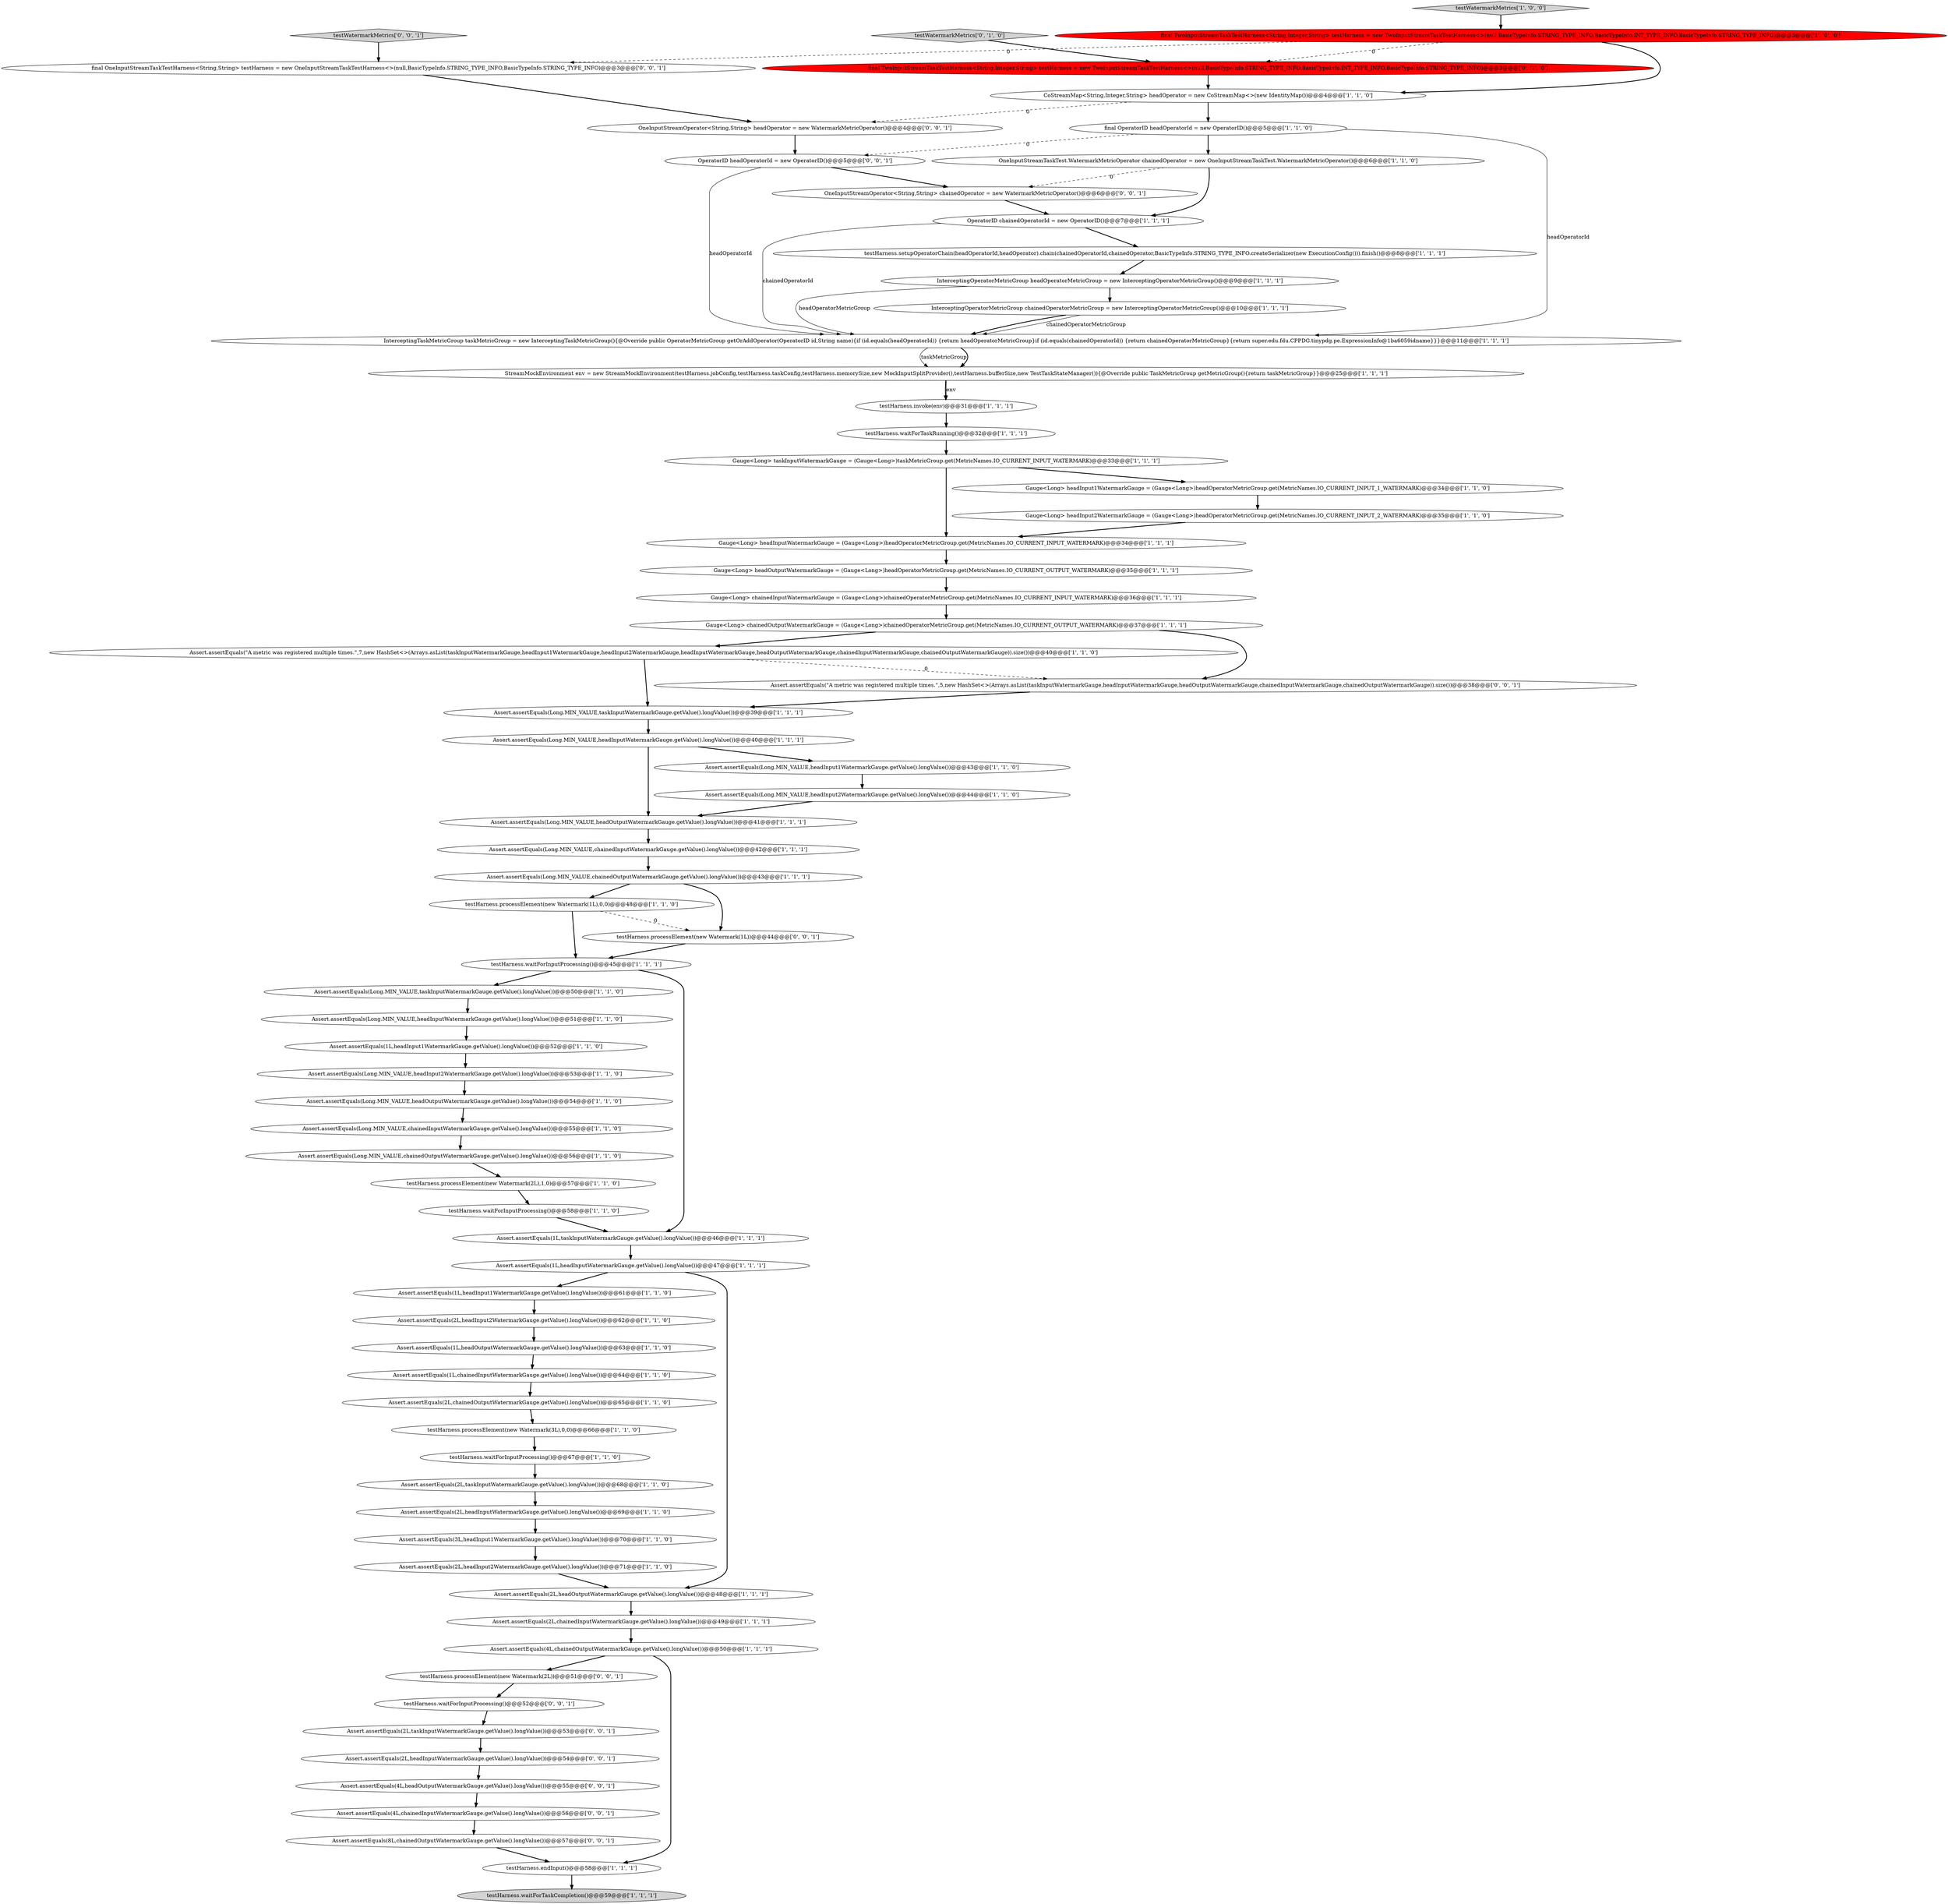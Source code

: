 digraph {
14 [style = filled, label = "Assert.assertEquals(4L,chainedOutputWatermarkGauge.getValue().longValue())@@@50@@@['1', '1', '1']", fillcolor = white, shape = ellipse image = "AAA0AAABBB1BBB"];
44 [style = filled, label = "Assert.assertEquals(1L,headInput1WatermarkGauge.getValue().longValue())@@@61@@@['1', '1', '0']", fillcolor = white, shape = ellipse image = "AAA0AAABBB1BBB"];
32 [style = filled, label = "Assert.assertEquals(Long.MIN_VALUE,chainedOutputWatermarkGauge.getValue().longValue())@@@43@@@['1', '1', '1']", fillcolor = white, shape = ellipse image = "AAA0AAABBB1BBB"];
57 [style = filled, label = "final TwoInputStreamTaskTestHarness<String,Integer,String> testHarness = new TwoInputStreamTaskTestHarness<>(null,BasicTypeInfo.STRING_TYPE_INFO,BasicTypeInfo.INT_TYPE_INFO,BasicTypeInfo.STRING_TYPE_INFO)@@@3@@@['0', '1', '0']", fillcolor = red, shape = ellipse image = "AAA1AAABBB2BBB"];
63 [style = filled, label = "OperatorID headOperatorId = new OperatorID()@@@5@@@['0', '0', '1']", fillcolor = white, shape = ellipse image = "AAA0AAABBB3BBB"];
41 [style = filled, label = "Assert.assertEquals(Long.MIN_VALUE,headInput2WatermarkGauge.getValue().longValue())@@@44@@@['1', '1', '0']", fillcolor = white, shape = ellipse image = "AAA0AAABBB1BBB"];
7 [style = filled, label = "Assert.assertEquals(2L,headOutputWatermarkGauge.getValue().longValue())@@@48@@@['1', '1', '1']", fillcolor = white, shape = ellipse image = "AAA0AAABBB1BBB"];
16 [style = filled, label = "Gauge<Long> taskInputWatermarkGauge = (Gauge<Long>)taskMetricGroup.get(MetricNames.IO_CURRENT_INPUT_WATERMARK)@@@33@@@['1', '1', '1']", fillcolor = white, shape = ellipse image = "AAA0AAABBB1BBB"];
39 [style = filled, label = "OneInputStreamTaskTest.WatermarkMetricOperator chainedOperator = new OneInputStreamTaskTest.WatermarkMetricOperator()@@@6@@@['1', '1', '0']", fillcolor = white, shape = ellipse image = "AAA0AAABBB1BBB"];
8 [style = filled, label = "Assert.assertEquals(1L,headInputWatermarkGauge.getValue().longValue())@@@47@@@['1', '1', '1']", fillcolor = white, shape = ellipse image = "AAA0AAABBB1BBB"];
33 [style = filled, label = "InterceptingOperatorMetricGroup headOperatorMetricGroup = new InterceptingOperatorMetricGroup()@@@9@@@['1', '1', '1']", fillcolor = white, shape = ellipse image = "AAA0AAABBB1BBB"];
62 [style = filled, label = "Assert.assertEquals(2L,taskInputWatermarkGauge.getValue().longValue())@@@53@@@['0', '0', '1']", fillcolor = white, shape = ellipse image = "AAA0AAABBB3BBB"];
25 [style = filled, label = "Assert.assertEquals(\"A metric was registered multiple times.\",7,new HashSet<>(Arrays.asList(taskInputWatermarkGauge,headInput1WatermarkGauge,headInput2WatermarkGauge,headInputWatermarkGauge,headOutputWatermarkGauge,chainedInputWatermarkGauge,chainedOutputWatermarkGauge)).size())@@@40@@@['1', '1', '0']", fillcolor = white, shape = ellipse image = "AAA0AAABBB1BBB"];
28 [style = filled, label = "Assert.assertEquals(2L,headInput2WatermarkGauge.getValue().longValue())@@@71@@@['1', '1', '0']", fillcolor = white, shape = ellipse image = "AAA0AAABBB1BBB"];
34 [style = filled, label = "Assert.assertEquals(Long.MIN_VALUE,chainedInputWatermarkGauge.getValue().longValue())@@@42@@@['1', '1', '1']", fillcolor = white, shape = ellipse image = "AAA0AAABBB1BBB"];
24 [style = filled, label = "Gauge<Long> headOutputWatermarkGauge = (Gauge<Long>)headOperatorMetricGroup.get(MetricNames.IO_CURRENT_OUTPUT_WATERMARK)@@@35@@@['1', '1', '1']", fillcolor = white, shape = ellipse image = "AAA0AAABBB1BBB"];
30 [style = filled, label = "Assert.assertEquals(2L,chainedInputWatermarkGauge.getValue().longValue())@@@49@@@['1', '1', '1']", fillcolor = white, shape = ellipse image = "AAA0AAABBB1BBB"];
52 [style = filled, label = "Assert.assertEquals(1L,headInput1WatermarkGauge.getValue().longValue())@@@52@@@['1', '1', '0']", fillcolor = white, shape = ellipse image = "AAA0AAABBB1BBB"];
61 [style = filled, label = "Assert.assertEquals(4L,chainedInputWatermarkGauge.getValue().longValue())@@@56@@@['0', '0', '1']", fillcolor = white, shape = ellipse image = "AAA0AAABBB3BBB"];
15 [style = filled, label = "testHarness.waitForTaskRunning()@@@32@@@['1', '1', '1']", fillcolor = white, shape = ellipse image = "AAA0AAABBB1BBB"];
50 [style = filled, label = "Assert.assertEquals(2L,headInput2WatermarkGauge.getValue().longValue())@@@62@@@['1', '1', '0']", fillcolor = white, shape = ellipse image = "AAA0AAABBB1BBB"];
17 [style = filled, label = "testHarness.processElement(new Watermark(1L),0,0)@@@48@@@['1', '1', '0']", fillcolor = white, shape = ellipse image = "AAA0AAABBB1BBB"];
66 [style = filled, label = "Assert.assertEquals(8L,chainedOutputWatermarkGauge.getValue().longValue())@@@57@@@['0', '0', '1']", fillcolor = white, shape = ellipse image = "AAA0AAABBB3BBB"];
64 [style = filled, label = "testWatermarkMetrics['0', '0', '1']", fillcolor = lightgray, shape = diamond image = "AAA0AAABBB3BBB"];
72 [style = filled, label = "Assert.assertEquals(2L,headInputWatermarkGauge.getValue().longValue())@@@54@@@['0', '0', '1']", fillcolor = white, shape = ellipse image = "AAA0AAABBB3BBB"];
1 [style = filled, label = "testHarness.processElement(new Watermark(3L),0,0)@@@66@@@['1', '1', '0']", fillcolor = white, shape = ellipse image = "AAA0AAABBB1BBB"];
67 [style = filled, label = "OneInputStreamOperator<String,String> headOperator = new WatermarkMetricOperator()@@@4@@@['0', '0', '1']", fillcolor = white, shape = ellipse image = "AAA0AAABBB3BBB"];
37 [style = filled, label = "Gauge<Long> chainedInputWatermarkGauge = (Gauge<Long>)chainedOperatorMetricGroup.get(MetricNames.IO_CURRENT_INPUT_WATERMARK)@@@36@@@['1', '1', '1']", fillcolor = white, shape = ellipse image = "AAA0AAABBB1BBB"];
6 [style = filled, label = "testHarness.waitForTaskCompletion()@@@59@@@['1', '1', '1']", fillcolor = lightgray, shape = ellipse image = "AAA0AAABBB1BBB"];
56 [style = filled, label = "Assert.assertEquals(Long.MIN_VALUE,taskInputWatermarkGauge.getValue().longValue())@@@50@@@['1', '1', '0']", fillcolor = white, shape = ellipse image = "AAA0AAABBB1BBB"];
29 [style = filled, label = "Assert.assertEquals(Long.MIN_VALUE,headInputWatermarkGauge.getValue().longValue())@@@51@@@['1', '1', '0']", fillcolor = white, shape = ellipse image = "AAA0AAABBB1BBB"];
31 [style = filled, label = "Assert.assertEquals(3L,headInput1WatermarkGauge.getValue().longValue())@@@70@@@['1', '1', '0']", fillcolor = white, shape = ellipse image = "AAA0AAABBB1BBB"];
26 [style = filled, label = "CoStreamMap<String,Integer,String> headOperator = new CoStreamMap<>(new IdentityMap())@@@4@@@['1', '1', '0']", fillcolor = white, shape = ellipse image = "AAA0AAABBB1BBB"];
13 [style = filled, label = "Assert.assertEquals(2L,taskInputWatermarkGauge.getValue().longValue())@@@68@@@['1', '1', '0']", fillcolor = white, shape = ellipse image = "AAA0AAABBB1BBB"];
71 [style = filled, label = "testHarness.processElement(new Watermark(2L))@@@51@@@['0', '0', '1']", fillcolor = white, shape = ellipse image = "AAA0AAABBB3BBB"];
54 [style = filled, label = "Gauge<Long> chainedOutputWatermarkGauge = (Gauge<Long>)chainedOperatorMetricGroup.get(MetricNames.IO_CURRENT_OUTPUT_WATERMARK)@@@37@@@['1', '1', '1']", fillcolor = white, shape = ellipse image = "AAA0AAABBB1BBB"];
47 [style = filled, label = "Assert.assertEquals(Long.MIN_VALUE,headInputWatermarkGauge.getValue().longValue())@@@40@@@['1', '1', '1']", fillcolor = white, shape = ellipse image = "AAA0AAABBB1BBB"];
55 [style = filled, label = "InterceptingTaskMetricGroup taskMetricGroup = new InterceptingTaskMetricGroup(){@Override public OperatorMetricGroup getOrAddOperator(OperatorID id,String name){if (id.equals(headOperatorId)) {return headOperatorMetricGroup}if (id.equals(chainedOperatorId)) {return chainedOperatorMetricGroup}{return super.edu.fdu.CPPDG.tinypdg.pe.ExpressionInfo@1ba6059idname}}}@@@11@@@['1', '1', '1']", fillcolor = white, shape = ellipse image = "AAA0AAABBB1BBB"];
22 [style = filled, label = "Assert.assertEquals(1L,headOutputWatermarkGauge.getValue().longValue())@@@63@@@['1', '1', '0']", fillcolor = white, shape = ellipse image = "AAA0AAABBB1BBB"];
20 [style = filled, label = "testHarness.endInput()@@@58@@@['1', '1', '1']", fillcolor = white, shape = ellipse image = "AAA0AAABBB1BBB"];
68 [style = filled, label = "OneInputStreamOperator<String,String> chainedOperator = new WatermarkMetricOperator()@@@6@@@['0', '0', '1']", fillcolor = white, shape = ellipse image = "AAA0AAABBB3BBB"];
0 [style = filled, label = "Gauge<Long> headInput2WatermarkGauge = (Gauge<Long>)headOperatorMetricGroup.get(MetricNames.IO_CURRENT_INPUT_2_WATERMARK)@@@35@@@['1', '1', '0']", fillcolor = white, shape = ellipse image = "AAA0AAABBB1BBB"];
2 [style = filled, label = "testHarness.processElement(new Watermark(2L),1,0)@@@57@@@['1', '1', '0']", fillcolor = white, shape = ellipse image = "AAA0AAABBB1BBB"];
23 [style = filled, label = "Assert.assertEquals(1L,chainedInputWatermarkGauge.getValue().longValue())@@@64@@@['1', '1', '0']", fillcolor = white, shape = ellipse image = "AAA0AAABBB1BBB"];
12 [style = filled, label = "testHarness.setupOperatorChain(headOperatorId,headOperator).chain(chainedOperatorId,chainedOperator,BasicTypeInfo.STRING_TYPE_INFO.createSerializer(new ExecutionConfig())).finish()@@@8@@@['1', '1', '1']", fillcolor = white, shape = ellipse image = "AAA0AAABBB1BBB"];
21 [style = filled, label = "testHarness.invoke(env)@@@31@@@['1', '1', '1']", fillcolor = white, shape = ellipse image = "AAA0AAABBB1BBB"];
65 [style = filled, label = "Assert.assertEquals(4L,headOutputWatermarkGauge.getValue().longValue())@@@55@@@['0', '0', '1']", fillcolor = white, shape = ellipse image = "AAA0AAABBB3BBB"];
43 [style = filled, label = "final OperatorID headOperatorId = new OperatorID()@@@5@@@['1', '1', '0']", fillcolor = white, shape = ellipse image = "AAA0AAABBB1BBB"];
42 [style = filled, label = "Assert.assertEquals(1L,taskInputWatermarkGauge.getValue().longValue())@@@46@@@['1', '1', '1']", fillcolor = white, shape = ellipse image = "AAA0AAABBB1BBB"];
10 [style = filled, label = "testHarness.waitForInputProcessing()@@@58@@@['1', '1', '0']", fillcolor = white, shape = ellipse image = "AAA0AAABBB1BBB"];
58 [style = filled, label = "testWatermarkMetrics['0', '1', '0']", fillcolor = lightgray, shape = diamond image = "AAA0AAABBB2BBB"];
11 [style = filled, label = "Assert.assertEquals(2L,headInputWatermarkGauge.getValue().longValue())@@@69@@@['1', '1', '0']", fillcolor = white, shape = ellipse image = "AAA0AAABBB1BBB"];
18 [style = filled, label = "testHarness.waitForInputProcessing()@@@67@@@['1', '1', '0']", fillcolor = white, shape = ellipse image = "AAA0AAABBB1BBB"];
36 [style = filled, label = "final TwoInputStreamTaskTestHarness<String,Integer,String> testHarness = new TwoInputStreamTaskTestHarness<>(null,BasicTypeInfo.STRING_TYPE_INFO,BasicTypeInfo.INT_TYPE_INFO,BasicTypeInfo.STRING_TYPE_INFO)@@@3@@@['1', '0', '0']", fillcolor = red, shape = ellipse image = "AAA1AAABBB1BBB"];
38 [style = filled, label = "InterceptingOperatorMetricGroup chainedOperatorMetricGroup = new InterceptingOperatorMetricGroup()@@@10@@@['1', '1', '1']", fillcolor = white, shape = ellipse image = "AAA0AAABBB1BBB"];
9 [style = filled, label = "Assert.assertEquals(Long.MIN_VALUE,headOutputWatermarkGauge.getValue().longValue())@@@41@@@['1', '1', '1']", fillcolor = white, shape = ellipse image = "AAA0AAABBB1BBB"];
59 [style = filled, label = "Assert.assertEquals(\"A metric was registered multiple times.\",5,new HashSet<>(Arrays.asList(taskInputWatermarkGauge,headInputWatermarkGauge,headOutputWatermarkGauge,chainedInputWatermarkGauge,chainedOutputWatermarkGauge)).size())@@@38@@@['0', '0', '1']", fillcolor = white, shape = ellipse image = "AAA0AAABBB3BBB"];
4 [style = filled, label = "testWatermarkMetrics['1', '0', '0']", fillcolor = lightgray, shape = diamond image = "AAA0AAABBB1BBB"];
46 [style = filled, label = "Assert.assertEquals(Long.MIN_VALUE,chainedOutputWatermarkGauge.getValue().longValue())@@@56@@@['1', '1', '0']", fillcolor = white, shape = ellipse image = "AAA0AAABBB1BBB"];
53 [style = filled, label = "Assert.assertEquals(Long.MIN_VALUE,taskInputWatermarkGauge.getValue().longValue())@@@39@@@['1', '1', '1']", fillcolor = white, shape = ellipse image = "AAA0AAABBB1BBB"];
49 [style = filled, label = "OperatorID chainedOperatorId = new OperatorID()@@@7@@@['1', '1', '1']", fillcolor = white, shape = ellipse image = "AAA0AAABBB1BBB"];
60 [style = filled, label = "testHarness.processElement(new Watermark(1L))@@@44@@@['0', '0', '1']", fillcolor = white, shape = ellipse image = "AAA0AAABBB3BBB"];
19 [style = filled, label = "Gauge<Long> headInputWatermarkGauge = (Gauge<Long>)headOperatorMetricGroup.get(MetricNames.IO_CURRENT_INPUT_WATERMARK)@@@34@@@['1', '1', '1']", fillcolor = white, shape = ellipse image = "AAA0AAABBB1BBB"];
5 [style = filled, label = "Assert.assertEquals(2L,chainedOutputWatermarkGauge.getValue().longValue())@@@65@@@['1', '1', '0']", fillcolor = white, shape = ellipse image = "AAA0AAABBB1BBB"];
48 [style = filled, label = "Assert.assertEquals(Long.MIN_VALUE,chainedInputWatermarkGauge.getValue().longValue())@@@55@@@['1', '1', '0']", fillcolor = white, shape = ellipse image = "AAA0AAABBB1BBB"];
69 [style = filled, label = "testHarness.waitForInputProcessing()@@@52@@@['0', '0', '1']", fillcolor = white, shape = ellipse image = "AAA0AAABBB3BBB"];
40 [style = filled, label = "Assert.assertEquals(Long.MIN_VALUE,headInput1WatermarkGauge.getValue().longValue())@@@43@@@['1', '1', '0']", fillcolor = white, shape = ellipse image = "AAA0AAABBB1BBB"];
51 [style = filled, label = "testHarness.waitForInputProcessing()@@@45@@@['1', '1', '1']", fillcolor = white, shape = ellipse image = "AAA0AAABBB1BBB"];
35 [style = filled, label = "Assert.assertEquals(Long.MIN_VALUE,headInput2WatermarkGauge.getValue().longValue())@@@53@@@['1', '1', '0']", fillcolor = white, shape = ellipse image = "AAA0AAABBB1BBB"];
70 [style = filled, label = "final OneInputStreamTaskTestHarness<String,String> testHarness = new OneInputStreamTaskTestHarness<>(null,BasicTypeInfo.STRING_TYPE_INFO,BasicTypeInfo.STRING_TYPE_INFO)@@@3@@@['0', '0', '1']", fillcolor = white, shape = ellipse image = "AAA0AAABBB3BBB"];
3 [style = filled, label = "Assert.assertEquals(Long.MIN_VALUE,headOutputWatermarkGauge.getValue().longValue())@@@54@@@['1', '1', '0']", fillcolor = white, shape = ellipse image = "AAA0AAABBB1BBB"];
45 [style = filled, label = "StreamMockEnvironment env = new StreamMockEnvironment(testHarness.jobConfig,testHarness.taskConfig,testHarness.memorySize,new MockInputSplitProvider(),testHarness.bufferSize,new TestTaskStateManager()){@Override public TaskMetricGroup getMetricGroup(){return taskMetricGroup}}@@@25@@@['1', '1', '1']", fillcolor = white, shape = ellipse image = "AAA0AAABBB1BBB"];
27 [style = filled, label = "Gauge<Long> headInput1WatermarkGauge = (Gauge<Long>)headOperatorMetricGroup.get(MetricNames.IO_CURRENT_INPUT_1_WATERMARK)@@@34@@@['1', '1', '0']", fillcolor = white, shape = ellipse image = "AAA0AAABBB1BBB"];
56->29 [style = bold, label=""];
47->9 [style = bold, label=""];
70->67 [style = bold, label=""];
61->66 [style = bold, label=""];
50->22 [style = bold, label=""];
7->30 [style = bold, label=""];
21->15 [style = bold, label=""];
46->2 [style = bold, label=""];
25->53 [style = bold, label=""];
53->47 [style = bold, label=""];
41->9 [style = bold, label=""];
68->49 [style = bold, label=""];
8->44 [style = bold, label=""];
19->24 [style = bold, label=""];
39->68 [style = dashed, label="0"];
66->20 [style = bold, label=""];
39->49 [style = bold, label=""];
30->14 [style = bold, label=""];
34->32 [style = bold, label=""];
4->36 [style = bold, label=""];
38->55 [style = bold, label=""];
14->20 [style = bold, label=""];
52->35 [style = bold, label=""];
60->51 [style = bold, label=""];
49->12 [style = bold, label=""];
43->55 [style = solid, label="headOperatorId"];
27->0 [style = bold, label=""];
0->19 [style = bold, label=""];
36->57 [style = dashed, label="0"];
26->43 [style = bold, label=""];
44->50 [style = bold, label=""];
16->19 [style = bold, label=""];
22->23 [style = bold, label=""];
13->11 [style = bold, label=""];
14->71 [style = bold, label=""];
29->52 [style = bold, label=""];
69->62 [style = bold, label=""];
17->51 [style = bold, label=""];
5->1 [style = bold, label=""];
54->25 [style = bold, label=""];
26->67 [style = dashed, label="0"];
12->33 [style = bold, label=""];
54->59 [style = bold, label=""];
45->21 [style = bold, label=""];
65->61 [style = bold, label=""];
31->28 [style = bold, label=""];
51->42 [style = bold, label=""];
32->17 [style = bold, label=""];
43->63 [style = dashed, label="0"];
23->5 [style = bold, label=""];
16->27 [style = bold, label=""];
35->3 [style = bold, label=""];
47->40 [style = bold, label=""];
55->45 [style = solid, label="taskMetricGroup"];
42->8 [style = bold, label=""];
57->26 [style = bold, label=""];
49->55 [style = solid, label="chainedOperatorId"];
58->57 [style = bold, label=""];
2->10 [style = bold, label=""];
59->53 [style = bold, label=""];
48->46 [style = bold, label=""];
11->31 [style = bold, label=""];
32->60 [style = bold, label=""];
72->65 [style = bold, label=""];
67->63 [style = bold, label=""];
33->55 [style = solid, label="headOperatorMetricGroup"];
36->70 [style = dashed, label="0"];
43->39 [style = bold, label=""];
45->21 [style = solid, label="env"];
38->55 [style = solid, label="chainedOperatorMetricGroup"];
28->7 [style = bold, label=""];
51->56 [style = bold, label=""];
1->18 [style = bold, label=""];
36->26 [style = bold, label=""];
20->6 [style = bold, label=""];
15->16 [style = bold, label=""];
25->59 [style = dashed, label="0"];
8->7 [style = bold, label=""];
71->69 [style = bold, label=""];
37->54 [style = bold, label=""];
3->48 [style = bold, label=""];
10->42 [style = bold, label=""];
63->68 [style = bold, label=""];
62->72 [style = bold, label=""];
24->37 [style = bold, label=""];
40->41 [style = bold, label=""];
18->13 [style = bold, label=""];
33->38 [style = bold, label=""];
17->60 [style = dashed, label="0"];
63->55 [style = solid, label="headOperatorId"];
55->45 [style = bold, label=""];
64->70 [style = bold, label=""];
9->34 [style = bold, label=""];
}
